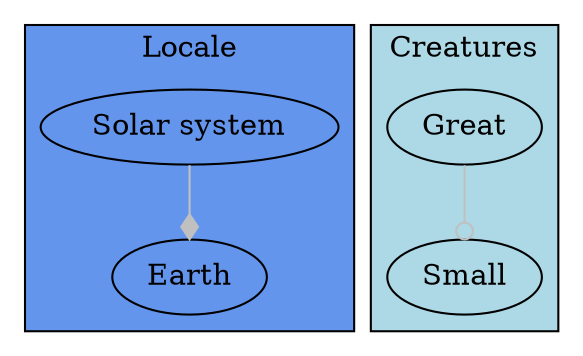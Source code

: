 digraph Perl
{
graph [ rankdir="TB" ]
node [ shape="oval" ]
edge [ color="grey" ]

subgraph "cluster_1"
{
graph [ bgcolor="cornflowerblue" label="Locale" rankdir="TB" ]
node [ shape="oval" ]
edge [ color="grey" ]

"Solar system"
"Earth"
}

subgraph "cluster_2"
{
graph [ bgcolor="lightblue" label="Creatures" rankdir="TB" ]
node [ shape="oval" ]
edge [ color="grey" ]

"Great"
"Small"
}
"Solar system" -> "Earth" [ arrowhead="diamond" label="" ]
"Great" -> "Small" [ arrowhead="odot" label="" ]
}
